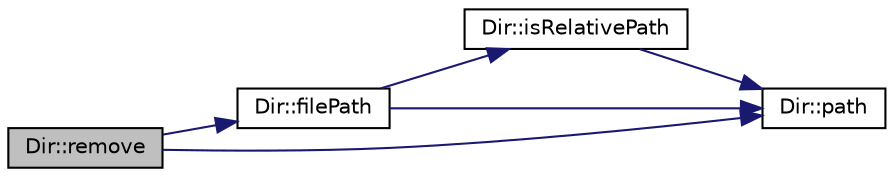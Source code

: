 digraph "Dir::remove"
{
 // LATEX_PDF_SIZE
  edge [fontname="Helvetica",fontsize="10",labelfontname="Helvetica",labelfontsize="10"];
  node [fontname="Helvetica",fontsize="10",shape=record];
  rankdir="LR";
  Node1 [label="Dir::remove",height=0.2,width=0.4,color="black", fillcolor="grey75", style="filled", fontcolor="black",tooltip=" "];
  Node1 -> Node2 [color="midnightblue",fontsize="10",style="solid",fontname="Helvetica"];
  Node2 [label="Dir::filePath",height=0.2,width=0.4,color="black", fillcolor="white", style="filled",URL="$classDir.html#a9648972511650311756008587b2ef819",tooltip=" "];
  Node2 -> Node3 [color="midnightblue",fontsize="10",style="solid",fontname="Helvetica"];
  Node3 [label="Dir::isRelativePath",height=0.2,width=0.4,color="black", fillcolor="white", style="filled",URL="$classDir.html#a30fb0271610a8148e2c5b31ec2e4299d",tooltip=" "];
  Node3 -> Node4 [color="midnightblue",fontsize="10",style="solid",fontname="Helvetica"];
  Node4 [label="Dir::path",height=0.2,width=0.4,color="black", fillcolor="white", style="filled",URL="$classDir.html#ac277cdc273640905e941d9e6262bc594",tooltip=" "];
  Node2 -> Node4 [color="midnightblue",fontsize="10",style="solid",fontname="Helvetica"];
  Node1 -> Node4 [color="midnightblue",fontsize="10",style="solid",fontname="Helvetica"];
}
